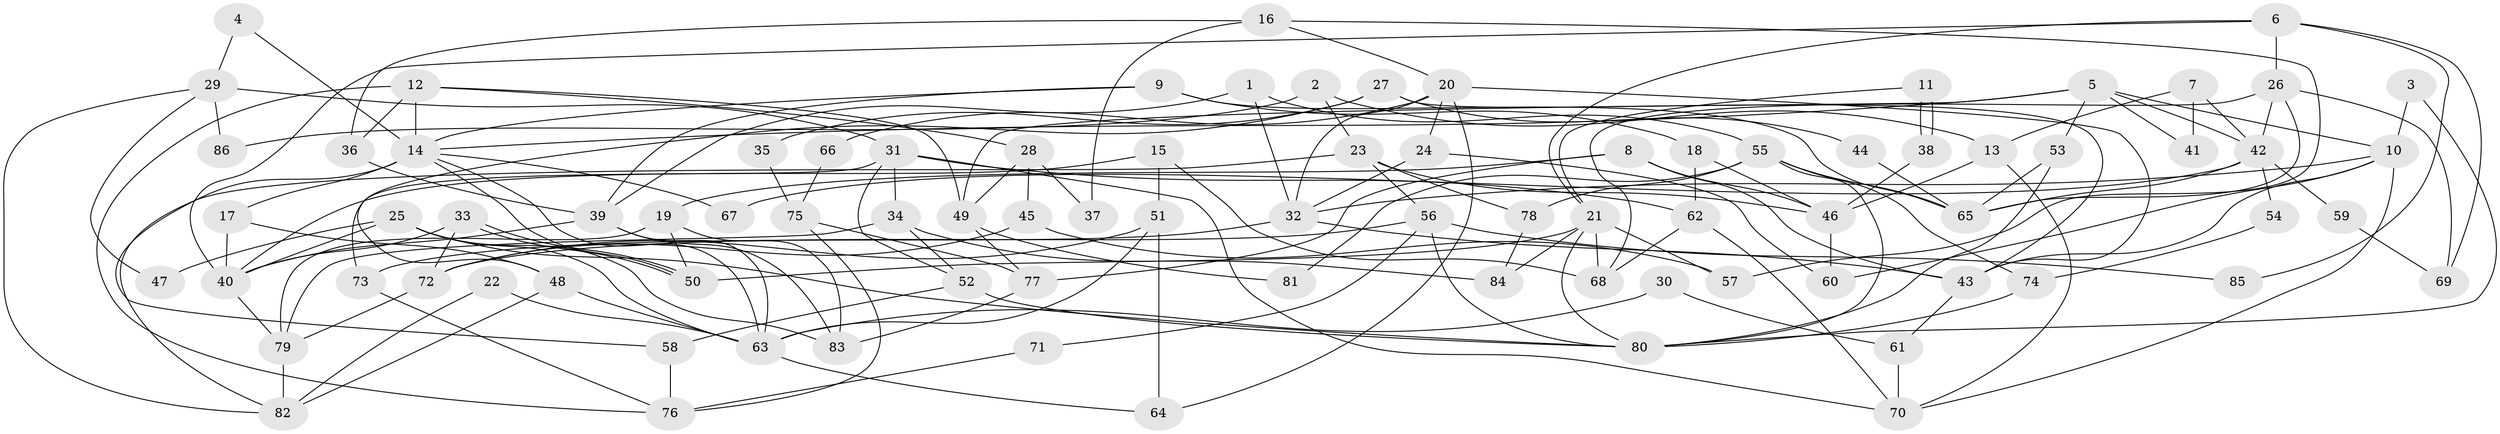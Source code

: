 // coarse degree distribution, {3: 0.1111111111111111, 5: 0.2222222222222222, 6: 0.16666666666666666, 2: 0.18518518518518517, 9: 0.09259259259259259, 7: 0.05555555555555555, 8: 0.07407407407407407, 4: 0.09259259259259259}
// Generated by graph-tools (version 1.1) at 2025/52/02/27/25 19:52:07]
// undirected, 86 vertices, 172 edges
graph export_dot {
graph [start="1"]
  node [color=gray90,style=filled];
  1;
  2;
  3;
  4;
  5;
  6;
  7;
  8;
  9;
  10;
  11;
  12;
  13;
  14;
  15;
  16;
  17;
  18;
  19;
  20;
  21;
  22;
  23;
  24;
  25;
  26;
  27;
  28;
  29;
  30;
  31;
  32;
  33;
  34;
  35;
  36;
  37;
  38;
  39;
  40;
  41;
  42;
  43;
  44;
  45;
  46;
  47;
  48;
  49;
  50;
  51;
  52;
  53;
  54;
  55;
  56;
  57;
  58;
  59;
  60;
  61;
  62;
  63;
  64;
  65;
  66;
  67;
  68;
  69;
  70;
  71;
  72;
  73;
  74;
  75;
  76;
  77;
  78;
  79;
  80;
  81;
  82;
  83;
  84;
  85;
  86;
  1 -- 32;
  1 -- 55;
  1 -- 39;
  2 -- 13;
  2 -- 23;
  2 -- 86;
  3 -- 80;
  3 -- 10;
  4 -- 14;
  4 -- 29;
  5 -- 10;
  5 -- 14;
  5 -- 41;
  5 -- 42;
  5 -- 49;
  5 -- 53;
  6 -- 40;
  6 -- 26;
  6 -- 21;
  6 -- 69;
  6 -- 85;
  7 -- 13;
  7 -- 42;
  7 -- 41;
  8 -- 46;
  8 -- 19;
  8 -- 43;
  8 -- 77;
  9 -- 39;
  9 -- 14;
  9 -- 18;
  9 -- 65;
  10 -- 43;
  10 -- 60;
  10 -- 32;
  10 -- 70;
  11 -- 38;
  11 -- 38;
  11 -- 21;
  12 -- 14;
  12 -- 49;
  12 -- 28;
  12 -- 36;
  12 -- 76;
  13 -- 46;
  13 -- 70;
  14 -- 50;
  14 -- 63;
  14 -- 17;
  14 -- 58;
  14 -- 67;
  15 -- 40;
  15 -- 68;
  15 -- 51;
  16 -- 36;
  16 -- 57;
  16 -- 20;
  16 -- 37;
  17 -- 40;
  17 -- 48;
  18 -- 62;
  18 -- 46;
  19 -- 83;
  19 -- 50;
  19 -- 79;
  20 -- 43;
  20 -- 24;
  20 -- 32;
  20 -- 64;
  20 -- 66;
  21 -- 68;
  21 -- 50;
  21 -- 57;
  21 -- 80;
  21 -- 84;
  22 -- 63;
  22 -- 82;
  23 -- 82;
  23 -- 56;
  23 -- 46;
  23 -- 78;
  24 -- 32;
  24 -- 60;
  25 -- 40;
  25 -- 63;
  25 -- 47;
  25 -- 80;
  25 -- 83;
  26 -- 42;
  26 -- 65;
  26 -- 68;
  26 -- 69;
  27 -- 43;
  27 -- 48;
  27 -- 35;
  27 -- 44;
  28 -- 49;
  28 -- 37;
  28 -- 45;
  29 -- 31;
  29 -- 82;
  29 -- 47;
  29 -- 86;
  30 -- 63;
  30 -- 61;
  31 -- 52;
  31 -- 73;
  31 -- 34;
  31 -- 62;
  31 -- 70;
  32 -- 43;
  32 -- 73;
  33 -- 40;
  33 -- 50;
  33 -- 50;
  33 -- 72;
  34 -- 84;
  34 -- 52;
  34 -- 79;
  35 -- 75;
  36 -- 39;
  38 -- 46;
  39 -- 63;
  39 -- 40;
  39 -- 83;
  40 -- 79;
  42 -- 65;
  42 -- 54;
  42 -- 59;
  42 -- 67;
  43 -- 61;
  44 -- 65;
  45 -- 72;
  45 -- 57;
  46 -- 60;
  48 -- 63;
  48 -- 82;
  49 -- 77;
  49 -- 81;
  51 -- 72;
  51 -- 63;
  51 -- 64;
  52 -- 80;
  52 -- 58;
  53 -- 80;
  53 -- 65;
  54 -- 74;
  55 -- 80;
  55 -- 65;
  55 -- 74;
  55 -- 78;
  55 -- 81;
  56 -- 80;
  56 -- 72;
  56 -- 71;
  56 -- 85;
  58 -- 76;
  59 -- 69;
  61 -- 70;
  62 -- 70;
  62 -- 68;
  63 -- 64;
  66 -- 75;
  71 -- 76;
  72 -- 79;
  73 -- 76;
  74 -- 80;
  75 -- 77;
  75 -- 76;
  77 -- 83;
  78 -- 84;
  79 -- 82;
}
